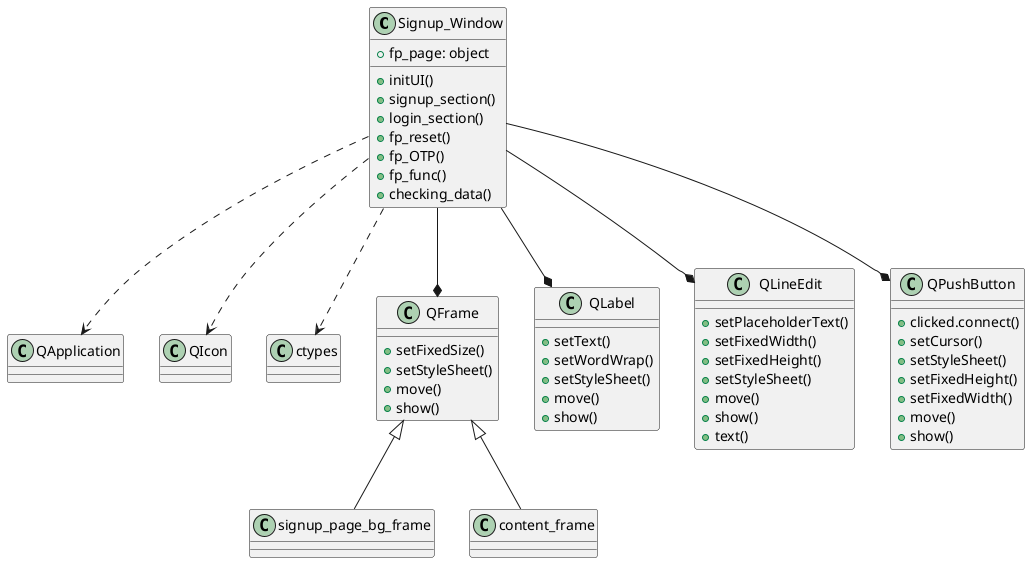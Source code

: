 @startuml

class Signup_Window {
    + fp_page: object
    + initUI()
    + signup_section()
    + login_section()
    + fp_reset()
    + fp_OTP()
    + fp_func()
    + checking_data()
}

class QApplication
class QIcon
class ctypes

Signup_Window ..> QApplication
Signup_Window ..> QIcon
Signup_Window ..> ctypes

class QFrame {
    + setFixedSize()
    + setStyleSheet()
    + move()
    + show()
}

class QLabel {
    + setText()
    + setWordWrap()
    + setStyleSheet()
    + move()
    + show()
}

class QLineEdit {
    + setPlaceholderText()
    + setFixedWidth()
    + setFixedHeight()
    + setStyleSheet()
    + move()
    + show()
    + text()
}

class QPushButton {
    + clicked.connect()
    + setCursor()
    + setStyleSheet()
    + setFixedHeight()
    + setFixedWidth()
    + move()
    + show()
}

Signup_Window --* QFrame
QFrame <|-- signup_page_bg_frame
QFrame <|-- content_frame

Signup_Window --* QLabel
Signup_Window --* QLineEdit
Signup_Window --* QPushButton

@enduml